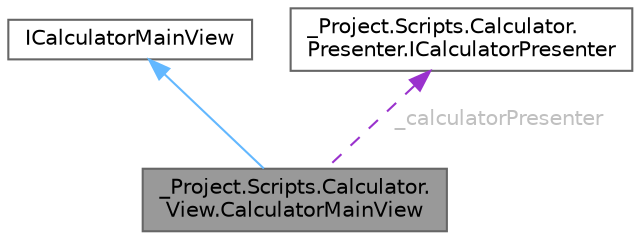 digraph "_Project.Scripts.Calculator.View.CalculatorMainView"
{
 // LATEX_PDF_SIZE
  bgcolor="transparent";
  edge [fontname=Helvetica,fontsize=10,labelfontname=Helvetica,labelfontsize=10];
  node [fontname=Helvetica,fontsize=10,shape=box,height=0.2,width=0.4];
  Node1 [id="Node000001",label="_Project.Scripts.Calculator.\lView.CalculatorMainView",height=0.2,width=0.4,color="gray40", fillcolor="grey60", style="filled", fontcolor="black",tooltip="Класс, описывающий вид калькулятора"];
  Node2 -> Node1 [id="edge1_Node000001_Node000002",dir="back",color="steelblue1",style="solid",tooltip=" "];
  Node2 [id="Node000002",label="ICalculatorMainView",height=0.2,width=0.4,color="gray40", fillcolor="white", style="filled",URL="$interface___project_1_1_scripts_1_1_calculator_1_1_view_1_1_i_calculator_main_view.html",tooltip="Интерфейс, описывающий вид калькулятора"];
  Node3 -> Node1 [id="edge2_Node000001_Node000003",dir="back",color="darkorchid3",style="dashed",tooltip=" ",label=" _calculatorPresenter",fontcolor="grey" ];
  Node3 [id="Node000003",label="_Project.Scripts.Calculator.\lPresenter.ICalculatorPresenter",height=0.2,width=0.4,color="gray40", fillcolor="white", style="filled",URL="$interface___project_1_1_scripts_1_1_calculator_1_1_presenter_1_1_i_calculator_presenter.html",tooltip="Интерфейс, описывающий презентер часть калькулятора"];
}
